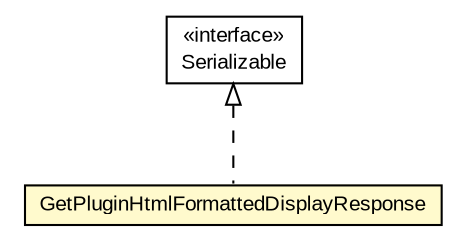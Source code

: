 #!/usr/local/bin/dot
#
# Class diagram 
# Generated by UMLGraph version R5_6-24-gf6e263 (http://www.umlgraph.org/)
#

digraph G {
	edge [fontname="arial",fontsize=10,labelfontname="arial",labelfontsize=10];
	node [fontname="arial",fontsize=10,shape=plaintext];
	nodesep=0.25;
	ranksep=0.5;
	// org.miloss.fgsms.services.interfaces.policyconfiguration.GetPluginHtmlFormattedDisplayResponse
	c209919 [label=<<table title="org.miloss.fgsms.services.interfaces.policyconfiguration.GetPluginHtmlFormattedDisplayResponse" border="0" cellborder="1" cellspacing="0" cellpadding="2" port="p" bgcolor="lemonChiffon" href="./GetPluginHtmlFormattedDisplayResponse.html">
		<tr><td><table border="0" cellspacing="0" cellpadding="1">
<tr><td align="center" balign="center"> GetPluginHtmlFormattedDisplayResponse </td></tr>
		</table></td></tr>
		</table>>, URL="./GetPluginHtmlFormattedDisplayResponse.html", fontname="arial", fontcolor="black", fontsize=10.0];
	//org.miloss.fgsms.services.interfaces.policyconfiguration.GetPluginHtmlFormattedDisplayResponse implements java.io.Serializable
	c210189:p -> c209919:p [dir=back,arrowtail=empty,style=dashed];
	// java.io.Serializable
	c210189 [label=<<table title="java.io.Serializable" border="0" cellborder="1" cellspacing="0" cellpadding="2" port="p" href="http://java.sun.com/j2se/1.4.2/docs/api/java/io/Serializable.html">
		<tr><td><table border="0" cellspacing="0" cellpadding="1">
<tr><td align="center" balign="center"> &#171;interface&#187; </td></tr>
<tr><td align="center" balign="center"> Serializable </td></tr>
		</table></td></tr>
		</table>>, URL="http://java.sun.com/j2se/1.4.2/docs/api/java/io/Serializable.html", fontname="arial", fontcolor="black", fontsize=10.0];
}

